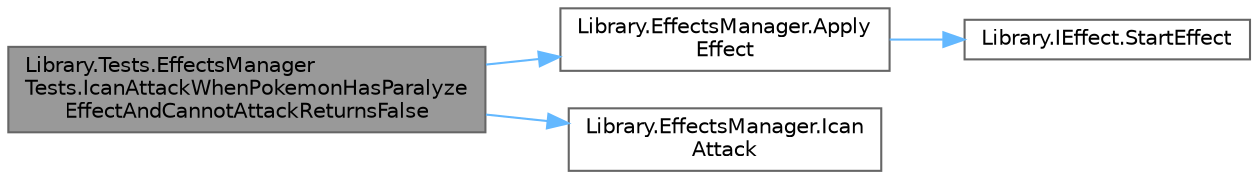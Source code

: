 digraph "Library.Tests.EffectsManagerTests.IcanAttackWhenPokemonHasParalyzeEffectAndCannotAttackReturnsFalse"
{
 // INTERACTIVE_SVG=YES
 // LATEX_PDF_SIZE
  bgcolor="transparent";
  edge [fontname=Helvetica,fontsize=10,labelfontname=Helvetica,labelfontsize=10];
  node [fontname=Helvetica,fontsize=10,shape=box,height=0.2,width=0.4];
  rankdir="LR";
  Node1 [id="Node000001",label="Library.Tests.EffectsManager\lTests.IcanAttackWhenPokemonHasParalyze\lEffectAndCannotAttackReturnsFalse",height=0.2,width=0.4,color="gray40", fillcolor="grey60", style="filled", fontcolor="black",tooltip="Prueba que el método EffectsManager.IcanAttack devuelva falso cuando un Pokémon tenga el efecto de pa..."];
  Node1 -> Node2 [id="edge1_Node000001_Node000002",color="steelblue1",style="solid",tooltip=" "];
  Node2 [id="Node000002",label="Library.EffectsManager.Apply\lEffect",height=0.2,width=0.4,color="grey40", fillcolor="white", style="filled",URL="$classLibrary_1_1EffectsManager.html#aae0813f486b305c6ecdaf7fd7e4a7695",tooltip="Aplica un efecto específico a un Pokémon."];
  Node2 -> Node3 [id="edge2_Node000002_Node000003",color="steelblue1",style="solid",tooltip=" "];
  Node3 [id="Node000003",label="Library.IEffect.StartEffect",height=0.2,width=0.4,color="grey40", fillcolor="white", style="filled",URL="$interfaceLibrary_1_1IEffect.html#adaeb62144a700e69f5f08d859ccaca64",tooltip="Inicia el efecto sobre un Pokémon. Este método debe definir cómo el efecto afecta al Pokémon al momen..."];
  Node1 -> Node4 [id="edge3_Node000001_Node000004",color="steelblue1",style="solid",tooltip=" "];
  Node4 [id="Node000004",label="Library.EffectsManager.Ican\lAttack",height=0.2,width=0.4,color="grey40", fillcolor="white", style="filled",URL="$classLibrary_1_1EffectsManager.html#a49efe4162caa271c6dff16e93404745e",tooltip="Procesa los efectos que alteran el comportamiento del Pokémon (como dormir o paralizar)."];
}
